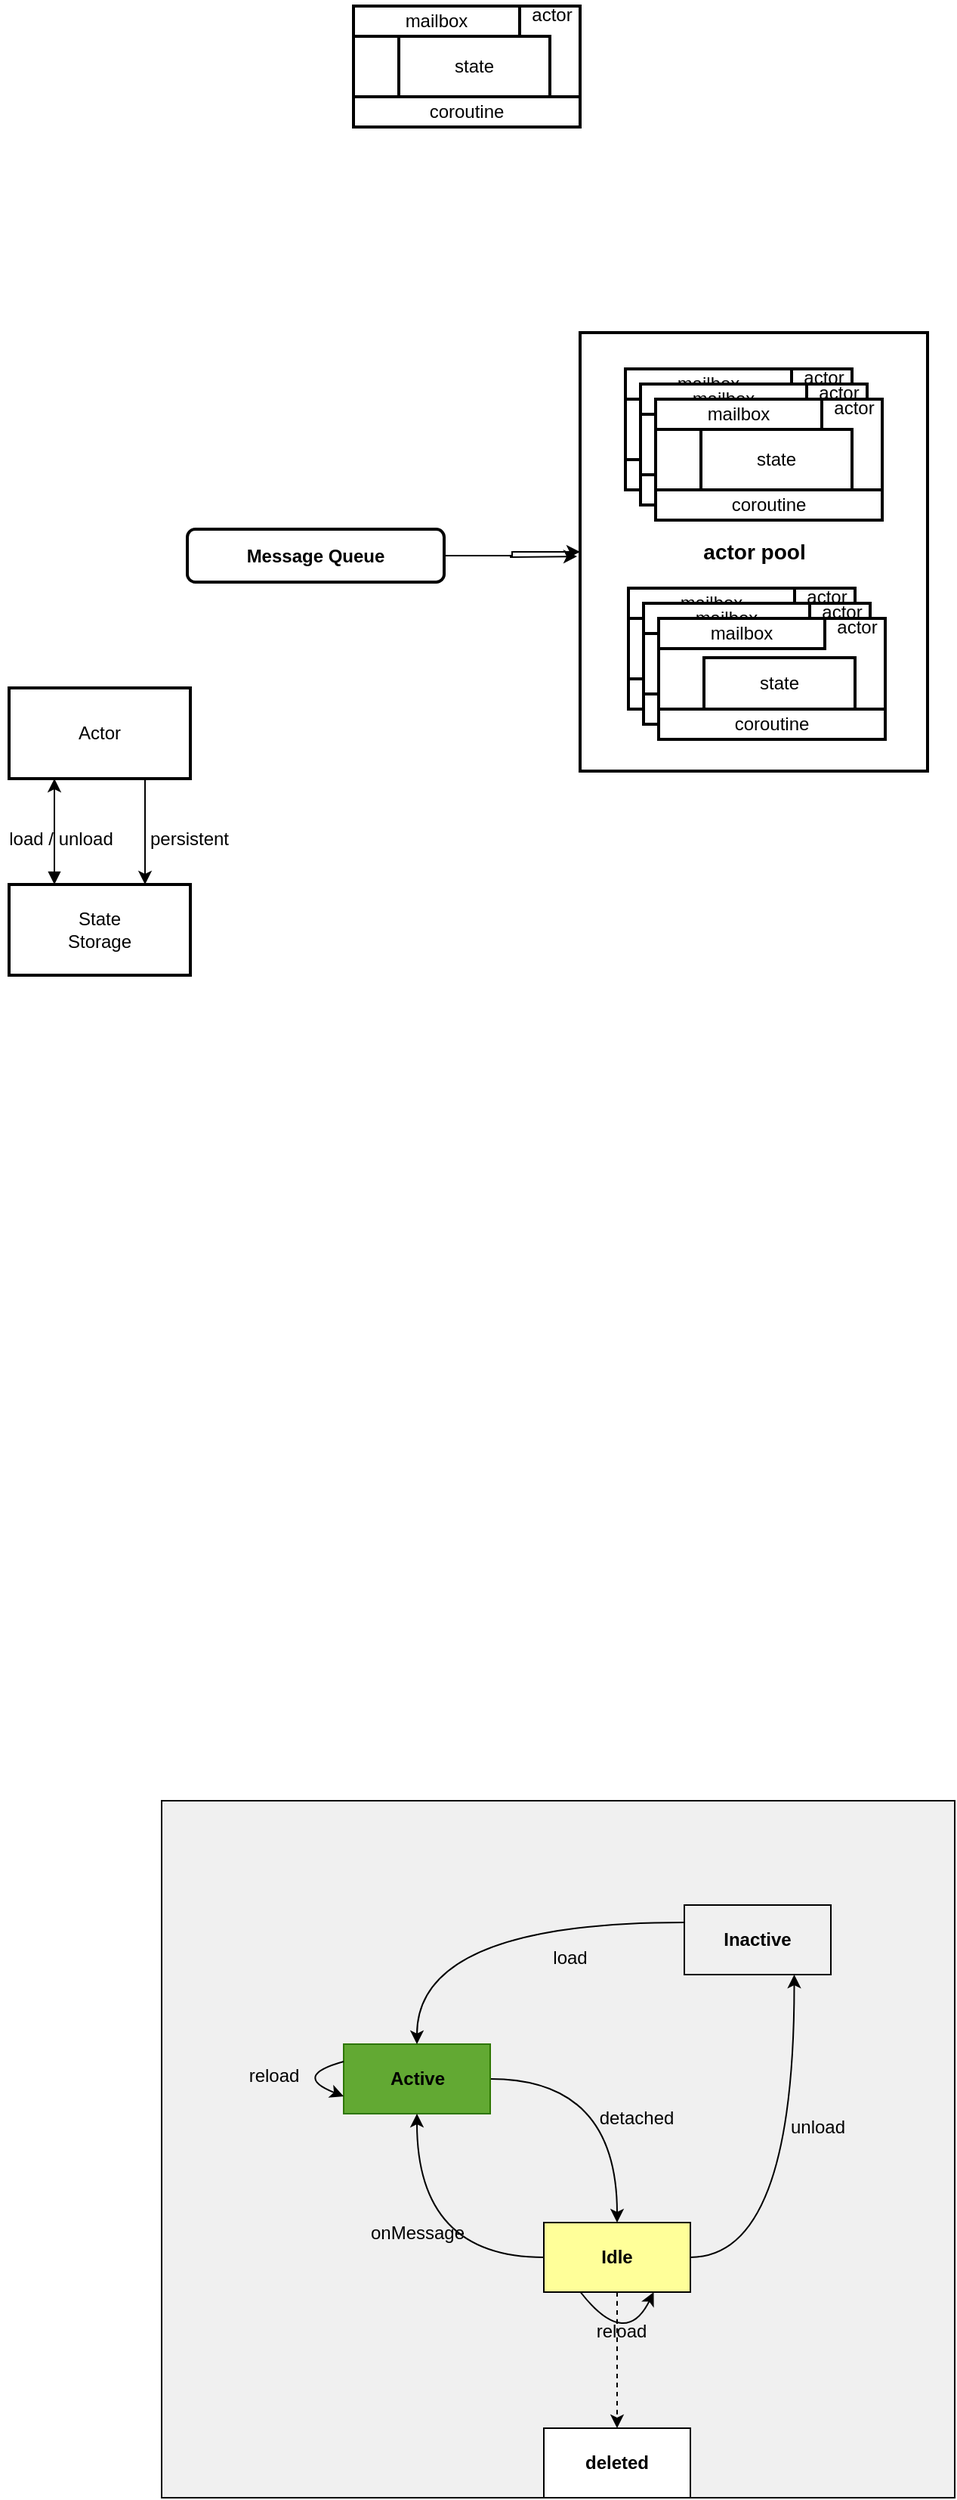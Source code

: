 <mxfile>
    <diagram id="ncfw9SZYztMyHVIsJntn" name="Page-1">
        <mxGraphModel dx="1459" dy="939" grid="0" gridSize="10" guides="1" tooltips="1" connect="1" arrows="1" fold="1" page="1" pageScale="1" pageWidth="827" pageHeight="1169" background="#FFFFFF" math="0" shadow="0">
            <root>
                <mxCell id="0"/>
                <mxCell id="1" parent="0"/>
                <mxCell id="88" value="" style="rounded=0;whiteSpace=wrap;html=1;fontColor=#F0F0F0;strokeColor=#000000;fillColor=#F0F0F0;" vertex="1" parent="1">
                    <mxGeometry x="153" y="1321" width="525" height="461" as="geometry"/>
                </mxCell>
                <mxCell id="56" value="" style="rounded=0;whiteSpace=wrap;html=1;glass=0;strokeColor=#000000;strokeWidth=2;fillColor=#FFFFFF;" parent="1" vertex="1">
                    <mxGeometry x="430" y="350" width="230" height="290" as="geometry"/>
                </mxCell>
                <mxCell id="7" value="" style="group" parent="1" vertex="1" connectable="0">
                    <mxGeometry x="280" y="130" width="151" height="84" as="geometry"/>
                </mxCell>
                <mxCell id="2" value="" style="rounded=0;whiteSpace=wrap;html=1;fillColor=#FFFFFF;strokeWidth=2;glass=0;strokeColor=#000000;" parent="7" vertex="1">
                    <mxGeometry y="4" width="150" height="80" as="geometry"/>
                </mxCell>
                <mxCell id="3" value="&lt;font color=&quot;#000000&quot;&gt;mailbox&lt;/font&gt;" style="rounded=0;whiteSpace=wrap;html=1;fillColor=#FFFFFF;strokeWidth=2;strokeColor=#000000;" parent="7" vertex="1">
                    <mxGeometry y="4" width="110" height="20" as="geometry"/>
                </mxCell>
                <mxCell id="4" value="&lt;font color=&quot;#000000&quot;&gt;state&lt;/font&gt;" style="rounded=0;whiteSpace=wrap;html=1;glass=0;strokeColor=#000000;strokeWidth=2;fillColor=#FFFFFF;" parent="7" vertex="1">
                    <mxGeometry x="30" y="24" width="100" height="40" as="geometry"/>
                </mxCell>
                <mxCell id="5" value="&lt;font color=&quot;#000000&quot;&gt;coroutine&lt;/font&gt;" style="rounded=0;whiteSpace=wrap;html=1;glass=0;strokeColor=#000000;strokeWidth=2;fillColor=#FFFFFF;" parent="7" vertex="1">
                    <mxGeometry y="64" width="150" height="20" as="geometry"/>
                </mxCell>
                <mxCell id="6" value="&lt;font color=&quot;#000000&quot;&gt;actor&lt;/font&gt;" style="text;html=1;align=center;verticalAlign=middle;resizable=0;points=[];autosize=1;strokeColor=none;" parent="7" vertex="1">
                    <mxGeometry x="111" width="40" height="20" as="geometry"/>
                </mxCell>
                <mxCell id="8" value="" style="group" parent="1" vertex="1" connectable="0">
                    <mxGeometry x="460" y="370" width="151" height="84" as="geometry"/>
                </mxCell>
                <mxCell id="9" value="" style="rounded=0;whiteSpace=wrap;html=1;fillColor=#FFFFFF;strokeWidth=2;glass=0;strokeColor=#000000;" parent="8" vertex="1">
                    <mxGeometry y="4" width="150" height="80" as="geometry"/>
                </mxCell>
                <mxCell id="10" value="&lt;font color=&quot;#000000&quot;&gt;mailbox&lt;/font&gt;" style="rounded=0;whiteSpace=wrap;html=1;fillColor=#FFFFFF;strokeWidth=2;strokeColor=#000000;" parent="8" vertex="1">
                    <mxGeometry y="4" width="110" height="20" as="geometry"/>
                </mxCell>
                <mxCell id="11" value="&lt;font color=&quot;#000000&quot;&gt;state&lt;/font&gt;" style="rounded=0;whiteSpace=wrap;html=1;glass=0;strokeColor=#000000;strokeWidth=2;fillColor=#FFFFFF;" parent="8" vertex="1">
                    <mxGeometry x="30" y="24" width="100" height="40" as="geometry"/>
                </mxCell>
                <mxCell id="12" value="&lt;font color=&quot;#000000&quot;&gt;coroutine&lt;/font&gt;" style="rounded=0;whiteSpace=wrap;html=1;glass=0;strokeColor=#000000;strokeWidth=2;fillColor=#FFFFFF;" parent="8" vertex="1">
                    <mxGeometry y="64" width="150" height="20" as="geometry"/>
                </mxCell>
                <mxCell id="13" value="&lt;font color=&quot;#000000&quot;&gt;actor&lt;/font&gt;" style="text;html=1;align=center;verticalAlign=middle;resizable=0;points=[];autosize=1;strokeColor=none;" parent="8" vertex="1">
                    <mxGeometry x="111" width="40" height="20" as="geometry"/>
                </mxCell>
                <mxCell id="14" value="" style="group" parent="1" vertex="1" connectable="0">
                    <mxGeometry x="470" y="380" width="151" height="84" as="geometry"/>
                </mxCell>
                <mxCell id="15" value="" style="rounded=0;whiteSpace=wrap;html=1;fillColor=#FFFFFF;strokeWidth=2;glass=0;strokeColor=#000000;" parent="14" vertex="1">
                    <mxGeometry y="4" width="150" height="80" as="geometry"/>
                </mxCell>
                <mxCell id="16" value="&lt;font color=&quot;#000000&quot;&gt;mailbox&lt;/font&gt;" style="rounded=0;whiteSpace=wrap;html=1;fillColor=#FFFFFF;strokeWidth=2;strokeColor=#000000;" parent="14" vertex="1">
                    <mxGeometry y="4" width="110" height="20" as="geometry"/>
                </mxCell>
                <mxCell id="17" value="&lt;font color=&quot;#000000&quot;&gt;state&lt;/font&gt;" style="rounded=0;whiteSpace=wrap;html=1;glass=0;strokeColor=#000000;strokeWidth=2;fillColor=#FFFFFF;" parent="14" vertex="1">
                    <mxGeometry x="30" y="24" width="100" height="40" as="geometry"/>
                </mxCell>
                <mxCell id="18" value="&lt;font color=&quot;#000000&quot;&gt;coroutine&lt;/font&gt;" style="rounded=0;whiteSpace=wrap;html=1;glass=0;strokeColor=#000000;strokeWidth=2;fillColor=#FFFFFF;" parent="14" vertex="1">
                    <mxGeometry y="64" width="150" height="20" as="geometry"/>
                </mxCell>
                <mxCell id="19" value="&lt;font color=&quot;#000000&quot;&gt;actor&lt;/font&gt;" style="text;html=1;align=center;verticalAlign=middle;resizable=0;points=[];autosize=1;strokeColor=none;" parent="14" vertex="1">
                    <mxGeometry x="111" width="40" height="20" as="geometry"/>
                </mxCell>
                <mxCell id="20" value="" style="group" parent="1" vertex="1" connectable="0">
                    <mxGeometry x="480" y="390" width="151" height="84" as="geometry"/>
                </mxCell>
                <mxCell id="21" value="" style="rounded=0;whiteSpace=wrap;html=1;fillColor=#FFFFFF;strokeWidth=2;glass=0;strokeColor=#000000;" parent="20" vertex="1">
                    <mxGeometry y="4" width="150" height="80" as="geometry"/>
                </mxCell>
                <mxCell id="22" value="&lt;font color=&quot;#000000&quot;&gt;mailbox&lt;/font&gt;" style="rounded=0;whiteSpace=wrap;html=1;fillColor=#FFFFFF;strokeWidth=2;strokeColor=#000000;" parent="20" vertex="1">
                    <mxGeometry y="4" width="110" height="20" as="geometry"/>
                </mxCell>
                <mxCell id="23" value="&lt;font color=&quot;#000000&quot;&gt;state&lt;/font&gt;" style="rounded=0;whiteSpace=wrap;html=1;glass=0;strokeColor=#000000;strokeWidth=2;fillColor=#FFFFFF;" parent="20" vertex="1">
                    <mxGeometry x="30" y="24" width="100" height="40" as="geometry"/>
                </mxCell>
                <mxCell id="24" value="&lt;font color=&quot;#000000&quot;&gt;coroutine&lt;/font&gt;" style="rounded=0;whiteSpace=wrap;html=1;glass=0;strokeColor=#000000;strokeWidth=2;fillColor=#FFFFFF;" parent="20" vertex="1">
                    <mxGeometry y="64" width="150" height="20" as="geometry"/>
                </mxCell>
                <mxCell id="25" value="&lt;font color=&quot;#000000&quot;&gt;actor&lt;/font&gt;" style="text;html=1;align=center;verticalAlign=middle;resizable=0;points=[];autosize=1;strokeColor=none;" parent="20" vertex="1">
                    <mxGeometry x="111" width="40" height="20" as="geometry"/>
                </mxCell>
                <mxCell id="32" value="" style="group" parent="1" vertex="1" connectable="0">
                    <mxGeometry x="462" y="515" width="151" height="84" as="geometry"/>
                </mxCell>
                <mxCell id="33" value="" style="rounded=0;whiteSpace=wrap;html=1;fillColor=#FFFFFF;strokeWidth=2;glass=0;strokeColor=#000000;" parent="32" vertex="1">
                    <mxGeometry y="4" width="150" height="80" as="geometry"/>
                </mxCell>
                <mxCell id="34" value="&lt;font color=&quot;#000000&quot;&gt;mailbox&lt;/font&gt;" style="rounded=0;whiteSpace=wrap;html=1;fillColor=#FFFFFF;strokeWidth=2;strokeColor=#000000;" parent="32" vertex="1">
                    <mxGeometry y="4" width="110" height="20" as="geometry"/>
                </mxCell>
                <mxCell id="35" value="&lt;font color=&quot;#000000&quot;&gt;state&lt;/font&gt;" style="rounded=0;whiteSpace=wrap;html=1;glass=0;strokeColor=#000000;strokeWidth=2;fillColor=#FFFFFF;" parent="32" vertex="1">
                    <mxGeometry x="30" y="24" width="100" height="40" as="geometry"/>
                </mxCell>
                <mxCell id="36" value="&lt;font color=&quot;#000000&quot;&gt;coroutine&lt;/font&gt;" style="rounded=0;whiteSpace=wrap;html=1;glass=0;strokeColor=#000000;strokeWidth=2;fillColor=#FFFFFF;" parent="32" vertex="1">
                    <mxGeometry y="64" width="150" height="20" as="geometry"/>
                </mxCell>
                <mxCell id="37" value="&lt;font color=&quot;#000000&quot;&gt;actor&lt;/font&gt;" style="text;html=1;align=center;verticalAlign=middle;resizable=0;points=[];autosize=1;strokeColor=none;" parent="32" vertex="1">
                    <mxGeometry x="111" width="40" height="20" as="geometry"/>
                </mxCell>
                <mxCell id="38" value="" style="group" parent="1" vertex="1" connectable="0">
                    <mxGeometry x="472" y="525" width="151" height="84" as="geometry"/>
                </mxCell>
                <mxCell id="39" value="" style="rounded=0;whiteSpace=wrap;html=1;fillColor=#FFFFFF;strokeWidth=2;glass=0;strokeColor=#000000;" parent="38" vertex="1">
                    <mxGeometry y="4" width="150" height="80" as="geometry"/>
                </mxCell>
                <mxCell id="40" value="&lt;font color=&quot;#000000&quot;&gt;mailbox&lt;/font&gt;" style="rounded=0;whiteSpace=wrap;html=1;fillColor=#FFFFFF;strokeWidth=2;strokeColor=#000000;" parent="38" vertex="1">
                    <mxGeometry y="4" width="110" height="20" as="geometry"/>
                </mxCell>
                <mxCell id="41" value="&lt;font color=&quot;#000000&quot;&gt;state&lt;/font&gt;" style="rounded=0;whiteSpace=wrap;html=1;glass=0;strokeColor=#000000;strokeWidth=2;fillColor=#FFFFFF;" parent="38" vertex="1">
                    <mxGeometry x="30" y="24" width="100" height="40" as="geometry"/>
                </mxCell>
                <mxCell id="42" value="&lt;font color=&quot;#000000&quot;&gt;coroutine&lt;/font&gt;" style="rounded=0;whiteSpace=wrap;html=1;glass=0;strokeColor=#000000;strokeWidth=2;fillColor=#FFFFFF;" parent="38" vertex="1">
                    <mxGeometry y="64" width="150" height="20" as="geometry"/>
                </mxCell>
                <mxCell id="43" value="&lt;font color=&quot;#000000&quot;&gt;actor&lt;/font&gt;" style="text;html=1;align=center;verticalAlign=middle;resizable=0;points=[];autosize=1;strokeColor=none;" parent="38" vertex="1">
                    <mxGeometry x="111" width="40" height="20" as="geometry"/>
                </mxCell>
                <mxCell id="44" value="" style="group" parent="1" vertex="1" connectable="0">
                    <mxGeometry x="482" y="535" width="151" height="84" as="geometry"/>
                </mxCell>
                <mxCell id="45" value="" style="rounded=0;whiteSpace=wrap;html=1;fillColor=#FFFFFF;strokeWidth=2;glass=0;strokeColor=#000000;" parent="44" vertex="1">
                    <mxGeometry y="4" width="150" height="80" as="geometry"/>
                </mxCell>
                <mxCell id="46" value="&lt;font color=&quot;#000000&quot;&gt;mailbox&lt;/font&gt;" style="rounded=0;whiteSpace=wrap;html=1;fillColor=#FFFFFF;strokeWidth=2;strokeColor=#000000;" parent="44" vertex="1">
                    <mxGeometry y="4" width="110" height="20" as="geometry"/>
                </mxCell>
                <mxCell id="47" value="&lt;font color=&quot;#000000&quot;&gt;state&lt;/font&gt;" style="rounded=0;whiteSpace=wrap;html=1;glass=0;strokeColor=#000000;strokeWidth=2;fillColor=#FFFFFF;" parent="44" vertex="1">
                    <mxGeometry x="30" y="30" width="100" height="34" as="geometry"/>
                </mxCell>
                <mxCell id="48" value="&lt;font color=&quot;#000000&quot;&gt;coroutine&lt;/font&gt;" style="rounded=0;whiteSpace=wrap;html=1;glass=0;strokeColor=#000000;strokeWidth=2;fillColor=#FFFFFF;" parent="44" vertex="1">
                    <mxGeometry y="64" width="150" height="20" as="geometry"/>
                </mxCell>
                <mxCell id="49" value="&lt;font color=&quot;#000000&quot;&gt;actor&lt;/font&gt;" style="text;html=1;align=center;verticalAlign=middle;resizable=0;points=[];autosize=1;strokeColor=none;" parent="44" vertex="1">
                    <mxGeometry x="111" width="40" height="20" as="geometry"/>
                </mxCell>
                <mxCell id="57" value="&lt;font color=&quot;#000000&quot; style=&quot;font-size: 14px&quot;&gt;&lt;b&gt;actor pool&lt;/b&gt;&lt;/font&gt;" style="text;html=1;align=center;verticalAlign=middle;resizable=0;points=[];autosize=1;strokeColor=none;" parent="1" vertex="1">
                    <mxGeometry x="505" y="485" width="80" height="20" as="geometry"/>
                </mxCell>
                <mxCell id="59" value="" style="edgeStyle=orthogonalEdgeStyle;rounded=0;orthogonalLoop=1;jettySize=auto;html=1;" parent="1" source="58" target="56" edge="1">
                    <mxGeometry relative="1" as="geometry"/>
                </mxCell>
                <mxCell id="60" style="edgeStyle=orthogonalEdgeStyle;rounded=0;orthogonalLoop=1;jettySize=auto;html=1;exitX=1;exitY=0.5;exitDx=0;exitDy=0;strokeColor=#000000;" parent="1" source="58" edge="1">
                    <mxGeometry relative="1" as="geometry">
                        <mxPoint x="428" y="498" as="targetPoint"/>
                    </mxGeometry>
                </mxCell>
                <mxCell id="58" value="&lt;font color=&quot;#000000&quot;&gt;&lt;b&gt;Message Queue&lt;/b&gt;&lt;/font&gt;" style="rounded=1;whiteSpace=wrap;html=1;glass=0;strokeColor=#000000;strokeWidth=2;fillColor=#FFFFFF;" parent="1" vertex="1">
                    <mxGeometry x="170" y="480" width="170" height="35" as="geometry"/>
                </mxCell>
                <mxCell id="66" style="edgeStyle=none;html=1;exitX=0.75;exitY=1;exitDx=0;exitDy=0;entryX=0.75;entryY=0;entryDx=0;entryDy=0;fontColor=#000000;strokeColor=#000000;" parent="1" source="61" target="62" edge="1">
                    <mxGeometry relative="1" as="geometry"/>
                </mxCell>
                <mxCell id="61" value="&lt;font color=&quot;#000000&quot;&gt;Actor&lt;/font&gt;" style="rounded=0;whiteSpace=wrap;html=1;fillColor=#FFFFFF;strokeColor=#000000;strokeWidth=2;" parent="1" vertex="1">
                    <mxGeometry x="52" y="585" width="120" height="60" as="geometry"/>
                </mxCell>
                <mxCell id="63" style="edgeStyle=none;html=1;exitX=0.25;exitY=0;exitDx=0;exitDy=0;entryX=0.25;entryY=1;entryDx=0;entryDy=0;fontColor=#000000;strokeColor=#000000;startArrow=block;startFill=1;" parent="1" source="62" target="61" edge="1">
                    <mxGeometry relative="1" as="geometry"/>
                </mxCell>
                <mxCell id="62" value="&lt;font color=&quot;#000000&quot;&gt;State&lt;br&gt;Storage&lt;/font&gt;" style="rounded=0;whiteSpace=wrap;html=1;fillColor=#FFFFFF;strokeColor=#000000;strokeWidth=2;" parent="1" vertex="1">
                    <mxGeometry x="52" y="715" width="120" height="60" as="geometry"/>
                </mxCell>
                <mxCell id="64" value="load / unload" style="text;html=1;align=center;verticalAlign=middle;resizable=0;points=[];autosize=1;strokeColor=none;fillColor=none;fontColor=#000000;" parent="1" vertex="1">
                    <mxGeometry x="46" y="676" width="79" height="18" as="geometry"/>
                </mxCell>
                <mxCell id="67" value="persistent" style="text;html=1;align=center;verticalAlign=middle;resizable=0;points=[];autosize=1;strokeColor=none;fillColor=none;fontColor=#000000;" parent="1" vertex="1">
                    <mxGeometry x="136" y="675" width="70" height="20" as="geometry"/>
                </mxCell>
                <mxCell id="71" style="edgeStyle=orthogonalEdgeStyle;curved=1;html=1;exitX=1;exitY=0.5;exitDx=0;exitDy=0;entryX=0.5;entryY=0;entryDx=0;entryDy=0;fontColor=#000000;strokeColor=#000000;" edge="1" parent="1" source="68" target="69">
                    <mxGeometry relative="1" as="geometry"/>
                </mxCell>
                <mxCell id="68" value="&lt;b&gt;&lt;font color=&quot;#000000&quot;&gt;Active&lt;/font&gt;&lt;/b&gt;" style="rounded=0;whiteSpace=wrap;html=1;fillColor=#62A933;strokeColor=#2D7600;fontColor=#ffffff;" vertex="1" parent="1">
                    <mxGeometry x="273.5" y="1482" width="97" height="46" as="geometry"/>
                </mxCell>
                <mxCell id="73" style="edgeStyle=orthogonalEdgeStyle;curved=1;html=1;exitX=1;exitY=0.5;exitDx=0;exitDy=0;entryX=0.75;entryY=1;entryDx=0;entryDy=0;fontColor=#000000;strokeColor=#000000;" edge="1" parent="1" source="69" target="70">
                    <mxGeometry relative="1" as="geometry"/>
                </mxCell>
                <mxCell id="76" style="edgeStyle=orthogonalEdgeStyle;curved=1;html=1;exitX=0;exitY=0.5;exitDx=0;exitDy=0;entryX=0.5;entryY=1;entryDx=0;entryDy=0;fontColor=#000000;strokeColor=#000000;" edge="1" parent="1" source="69" target="68">
                    <mxGeometry relative="1" as="geometry"/>
                </mxCell>
                <mxCell id="89" style="edgeStyle=orthogonalEdgeStyle;curved=1;html=1;exitX=0.5;exitY=1;exitDx=0;exitDy=0;entryX=0.5;entryY=0;entryDx=0;entryDy=0;fontColor=#F0F0F0;strokeColor=#000000;dashed=1;" edge="1" parent="1" source="69" target="86">
                    <mxGeometry relative="1" as="geometry"/>
                </mxCell>
                <mxCell id="69" value="&lt;b&gt;&lt;font color=&quot;#000000&quot;&gt;Idle&lt;/font&gt;&lt;/b&gt;" style="rounded=0;whiteSpace=wrap;html=1;fillColor=#FFFF99;strokeColor=#000000;" vertex="1" parent="1">
                    <mxGeometry x="406" y="1600" width="97" height="46" as="geometry"/>
                </mxCell>
                <mxCell id="78" style="edgeStyle=orthogonalEdgeStyle;curved=1;html=1;exitX=0;exitY=0.25;exitDx=0;exitDy=0;entryX=0.5;entryY=0;entryDx=0;entryDy=0;fontColor=#F0F0F0;strokeColor=#000000;" edge="1" parent="1" source="70" target="68">
                    <mxGeometry relative="1" as="geometry"/>
                </mxCell>
                <mxCell id="70" value="&lt;b&gt;&lt;font color=&quot;#000000&quot;&gt;Inactive&lt;/font&gt;&lt;/b&gt;" style="rounded=0;whiteSpace=wrap;html=1;strokeColor=#000000;fillColor=#F0F0F0;" vertex="1" parent="1">
                    <mxGeometry x="499" y="1390" width="97" height="46" as="geometry"/>
                </mxCell>
                <mxCell id="72" value="detached" style="text;html=1;align=center;verticalAlign=middle;resizable=0;points=[];autosize=1;strokeColor=none;fillColor=none;fontColor=#000000;" vertex="1" parent="1">
                    <mxGeometry x="437" y="1522" width="59" height="18" as="geometry"/>
                </mxCell>
                <mxCell id="74" value="unload" style="text;html=1;align=center;verticalAlign=middle;resizable=0;points=[];autosize=1;strokeColor=none;fillColor=none;fontColor=#000000;" vertex="1" parent="1">
                    <mxGeometry x="563.5" y="1528" width="46" height="18" as="geometry"/>
                </mxCell>
                <mxCell id="77" value="onMessage" style="text;html=1;align=center;verticalAlign=middle;resizable=0;points=[];autosize=1;strokeColor=none;fillColor=none;fontColor=#000000;" vertex="1" parent="1">
                    <mxGeometry x="286" y="1598" width="72" height="18" as="geometry"/>
                </mxCell>
                <mxCell id="79" value="&lt;font color=&quot;#000000&quot;&gt;load&lt;/font&gt;" style="text;html=1;align=center;verticalAlign=middle;resizable=0;points=[];autosize=1;strokeColor=none;fillColor=none;fontColor=#F0F0F0;" vertex="1" parent="1">
                    <mxGeometry x="406" y="1416" width="33" height="18" as="geometry"/>
                </mxCell>
                <mxCell id="81" style="edgeStyle=orthogonalEdgeStyle;curved=1;html=1;exitX=0.25;exitY=1;exitDx=0;exitDy=0;entryX=0.75;entryY=1;entryDx=0;entryDy=0;fontColor=#000000;strokeColor=#000000;" edge="1" parent="1" source="69" target="69">
                    <mxGeometry relative="1" as="geometry">
                        <Array as="points">
                            <mxPoint x="460" y="1684"/>
                        </Array>
                    </mxGeometry>
                </mxCell>
                <mxCell id="82" value="reload" style="text;html=1;align=center;verticalAlign=middle;resizable=0;points=[];autosize=1;strokeColor=none;fillColor=none;fontColor=#000000;" vertex="1" parent="1">
                    <mxGeometry x="435" y="1663" width="43" height="18" as="geometry"/>
                </mxCell>
                <mxCell id="84" style="edgeStyle=orthogonalEdgeStyle;curved=1;html=1;exitX=0;exitY=0.25;exitDx=0;exitDy=0;entryX=0;entryY=0.75;entryDx=0;entryDy=0;fontColor=#000000;strokeColor=#000000;" edge="1" parent="1" source="68" target="68">
                    <mxGeometry relative="1" as="geometry">
                        <Array as="points">
                            <mxPoint x="239" y="1503"/>
                        </Array>
                    </mxGeometry>
                </mxCell>
                <mxCell id="85" value="reload" style="text;html=1;align=center;verticalAlign=middle;resizable=0;points=[];autosize=1;strokeColor=none;fillColor=none;fontColor=#000000;" vertex="1" parent="1">
                    <mxGeometry x="205" y="1494" width="43" height="18" as="geometry"/>
                </mxCell>
                <mxCell id="86" value="&lt;b&gt;deleted&lt;/b&gt;" style="rounded=0;whiteSpace=wrap;html=1;" vertex="1" parent="1">
                    <mxGeometry x="406" y="1736" width="97" height="46" as="geometry"/>
                </mxCell>
            </root>
        </mxGraphModel>
    </diagram>
</mxfile>